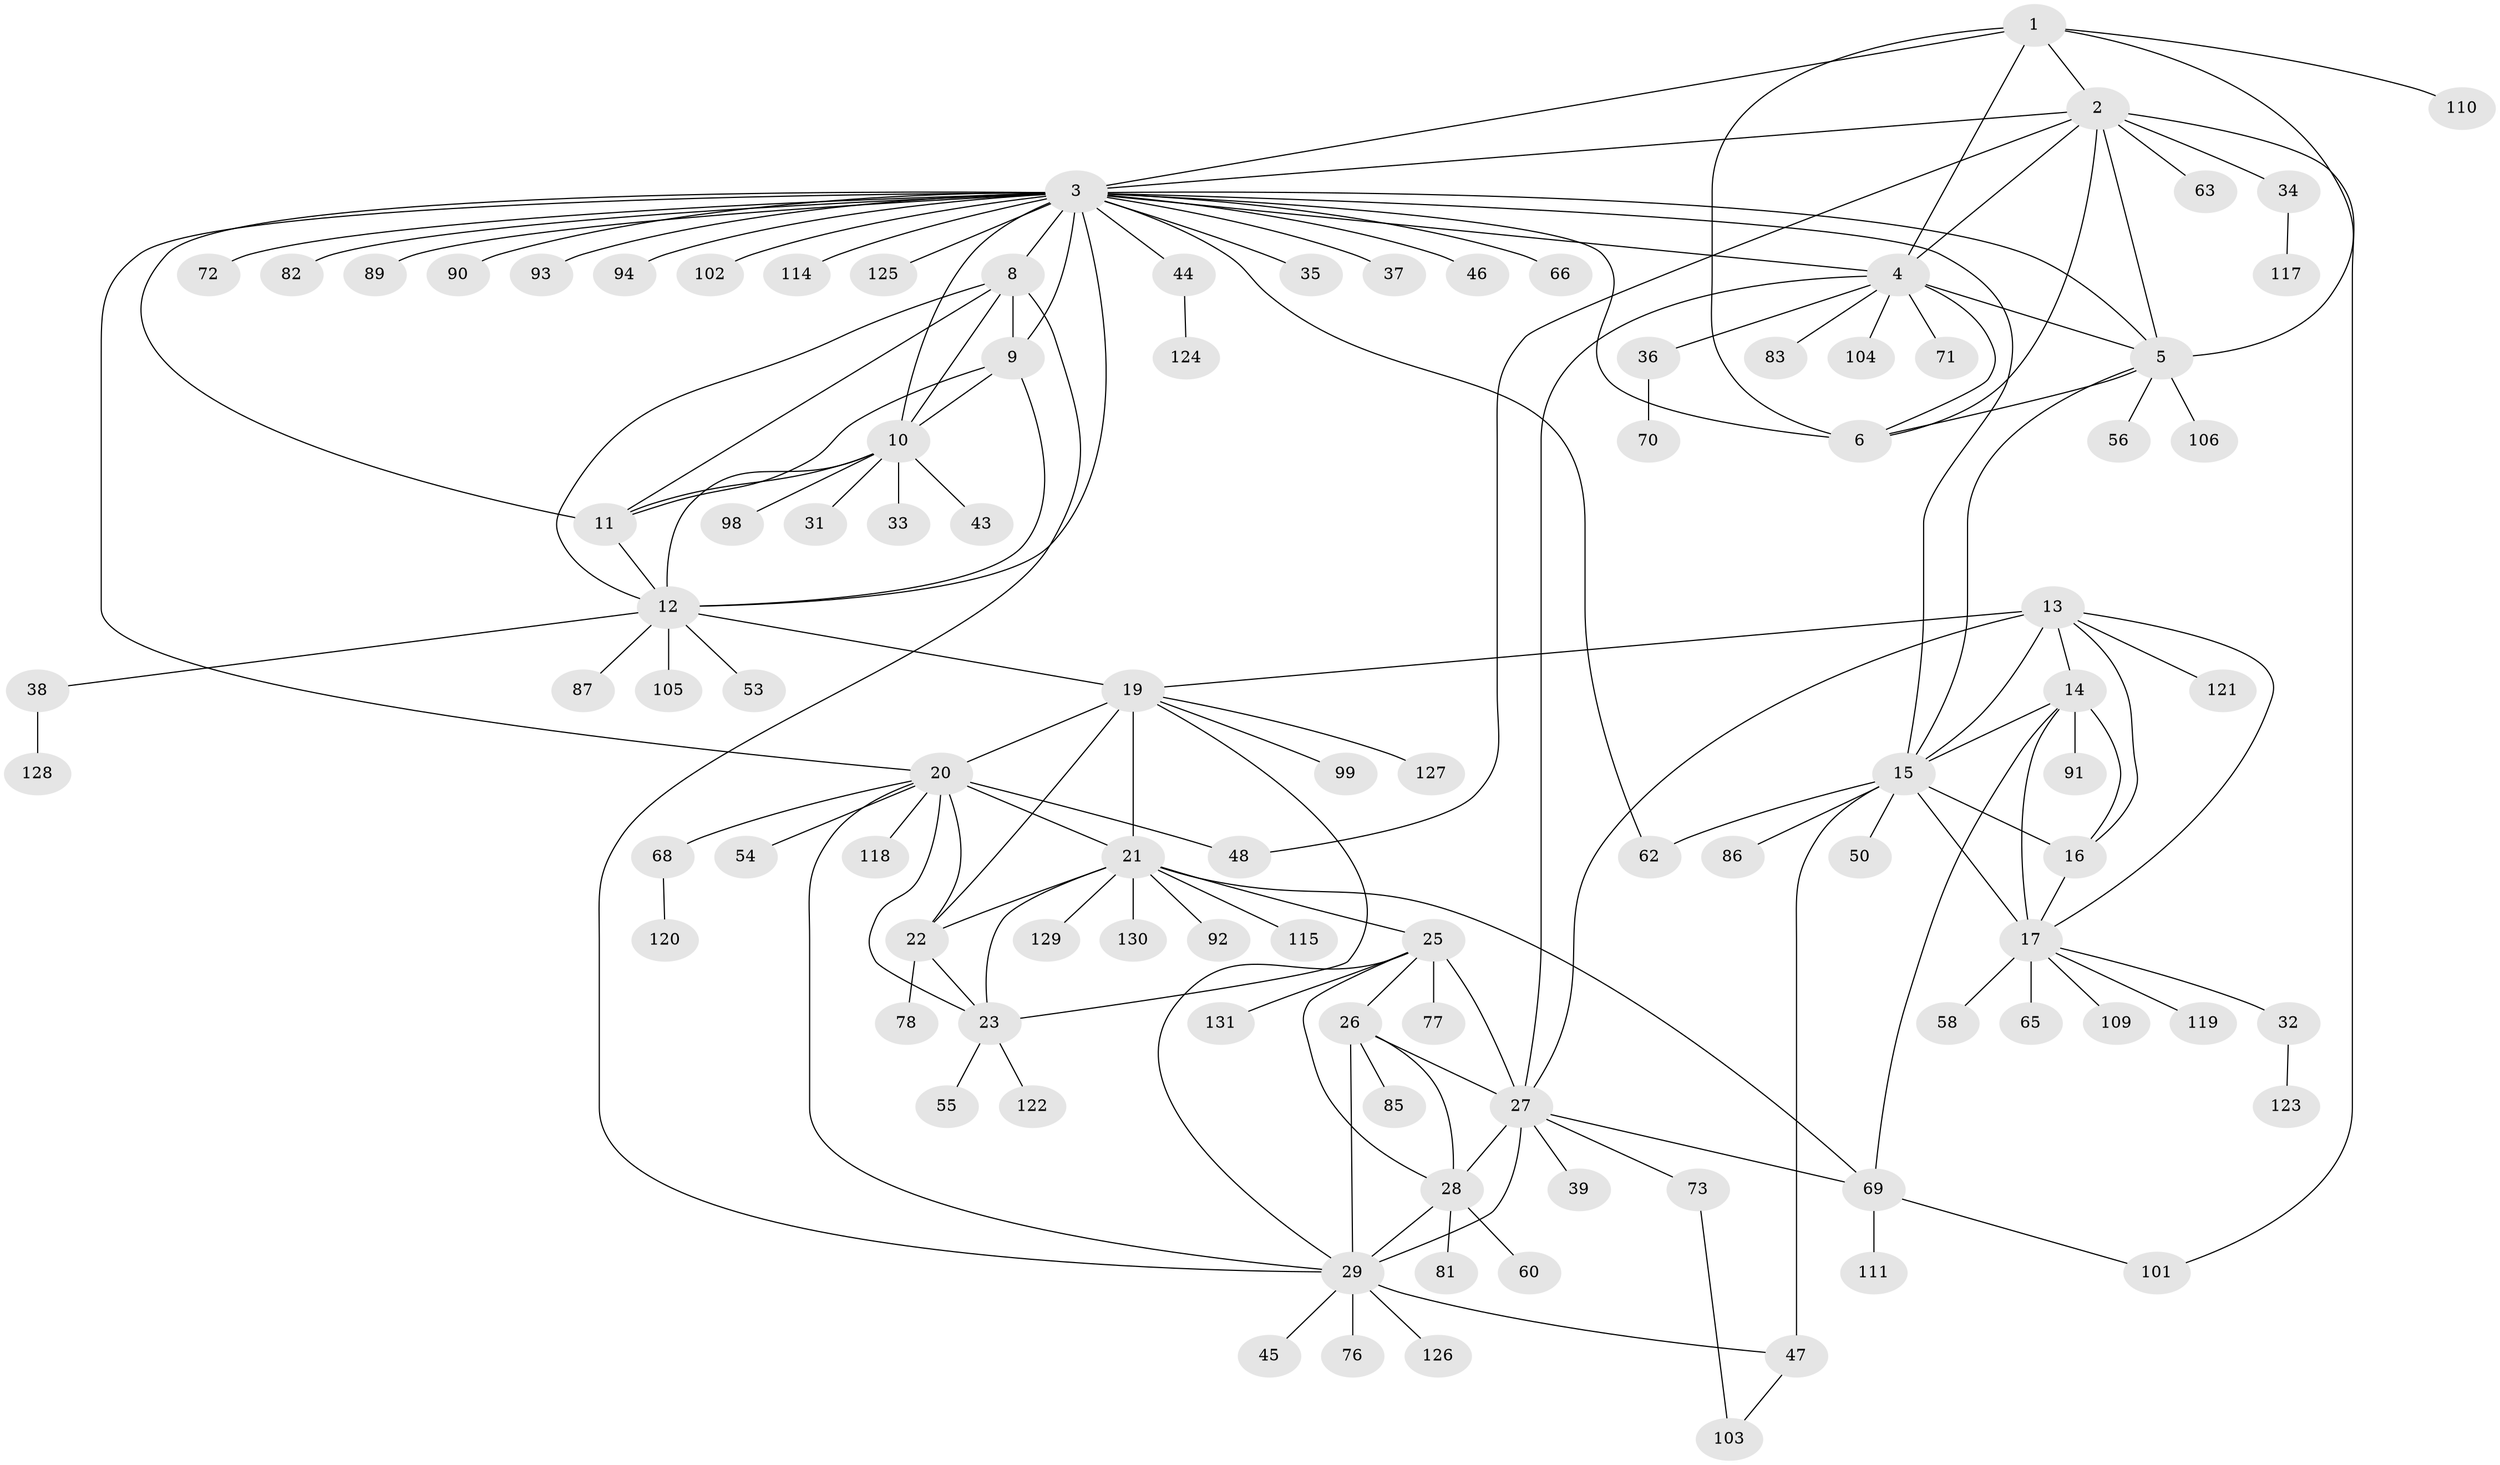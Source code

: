 // Generated by graph-tools (version 1.1) at 2025/52/02/27/25 19:52:19]
// undirected, 101 vertices, 152 edges
graph export_dot {
graph [start="1"]
  node [color=gray90,style=filled];
  1 [super="+67"];
  2 [super="+42"];
  3 [super="+7"];
  4 [super="+112"];
  5;
  6 [super="+64"];
  8 [super="+75"];
  9;
  10 [super="+95"];
  11 [super="+51"];
  12 [super="+49"];
  13;
  14 [super="+80"];
  15 [super="+18"];
  16 [super="+61"];
  17 [super="+40"];
  19 [super="+24"];
  20 [super="+116"];
  21 [super="+41"];
  22;
  23 [super="+59"];
  25 [super="+52"];
  26;
  27 [super="+30"];
  28 [super="+113"];
  29 [super="+97"];
  31;
  32 [super="+79"];
  33;
  34;
  35;
  36;
  37 [super="+100"];
  38 [super="+108"];
  39;
  43;
  44;
  45;
  46;
  47 [super="+57"];
  48;
  50;
  53;
  54;
  55;
  56;
  58;
  60;
  62;
  63;
  65 [super="+96"];
  66;
  68 [super="+88"];
  69 [super="+84"];
  70 [super="+74"];
  71;
  72;
  73;
  76;
  77;
  78;
  81;
  82;
  83;
  85;
  86;
  87;
  89;
  90 [super="+107"];
  91;
  92;
  93;
  94;
  98;
  99;
  101;
  102;
  103;
  104;
  105;
  106;
  109;
  110;
  111;
  114;
  115;
  117;
  118;
  119;
  120;
  121;
  122;
  123;
  124;
  125;
  126;
  127;
  128;
  129;
  130;
  131;
  1 -- 2;
  1 -- 3;
  1 -- 4;
  1 -- 5;
  1 -- 6;
  1 -- 110;
  2 -- 3;
  2 -- 4;
  2 -- 5;
  2 -- 6;
  2 -- 34;
  2 -- 48;
  2 -- 63;
  2 -- 101;
  3 -- 4;
  3 -- 5;
  3 -- 6;
  3 -- 20;
  3 -- 35;
  3 -- 37;
  3 -- 62;
  3 -- 66;
  3 -- 93;
  3 -- 125;
  3 -- 8;
  3 -- 9;
  3 -- 10;
  3 -- 11;
  3 -- 12;
  3 -- 72;
  3 -- 82;
  3 -- 89;
  3 -- 90;
  3 -- 94;
  3 -- 102;
  3 -- 44;
  3 -- 46;
  3 -- 114;
  3 -- 15;
  4 -- 5;
  4 -- 6;
  4 -- 27;
  4 -- 36;
  4 -- 71;
  4 -- 83;
  4 -- 104;
  5 -- 6;
  5 -- 56;
  5 -- 106;
  5 -- 15;
  8 -- 9;
  8 -- 10;
  8 -- 11;
  8 -- 12;
  8 -- 29;
  9 -- 10;
  9 -- 11;
  9 -- 12;
  10 -- 11;
  10 -- 12;
  10 -- 31;
  10 -- 33;
  10 -- 43;
  10 -- 98;
  11 -- 12;
  12 -- 38;
  12 -- 53;
  12 -- 87;
  12 -- 105;
  12 -- 19;
  13 -- 14;
  13 -- 15 [weight=2];
  13 -- 16;
  13 -- 17;
  13 -- 19;
  13 -- 121;
  13 -- 27;
  14 -- 15 [weight=2];
  14 -- 16;
  14 -- 17;
  14 -- 69;
  14 -- 91;
  15 -- 16 [weight=2];
  15 -- 17 [weight=2];
  15 -- 50;
  15 -- 47 [weight=2];
  15 -- 86;
  15 -- 62;
  16 -- 17;
  17 -- 32;
  17 -- 58;
  17 -- 65;
  17 -- 109;
  17 -- 119;
  19 -- 20 [weight=2];
  19 -- 21 [weight=2];
  19 -- 22 [weight=2];
  19 -- 23 [weight=2];
  19 -- 99;
  19 -- 127;
  20 -- 21;
  20 -- 22;
  20 -- 23;
  20 -- 48;
  20 -- 54;
  20 -- 68;
  20 -- 118;
  20 -- 29;
  21 -- 22;
  21 -- 23;
  21 -- 25;
  21 -- 92;
  21 -- 115;
  21 -- 129;
  21 -- 130;
  21 -- 69;
  22 -- 23;
  22 -- 78;
  23 -- 55;
  23 -- 122;
  25 -- 26;
  25 -- 27 [weight=2];
  25 -- 28;
  25 -- 29;
  25 -- 77;
  25 -- 131;
  26 -- 27 [weight=2];
  26 -- 28;
  26 -- 29;
  26 -- 85;
  27 -- 28 [weight=2];
  27 -- 29 [weight=2];
  27 -- 39;
  27 -- 73;
  27 -- 69;
  28 -- 29;
  28 -- 60;
  28 -- 81;
  29 -- 45;
  29 -- 47;
  29 -- 76;
  29 -- 126;
  32 -- 123;
  34 -- 117;
  36 -- 70;
  38 -- 128;
  44 -- 124;
  47 -- 103;
  68 -- 120;
  69 -- 111;
  69 -- 101;
  73 -- 103;
}
